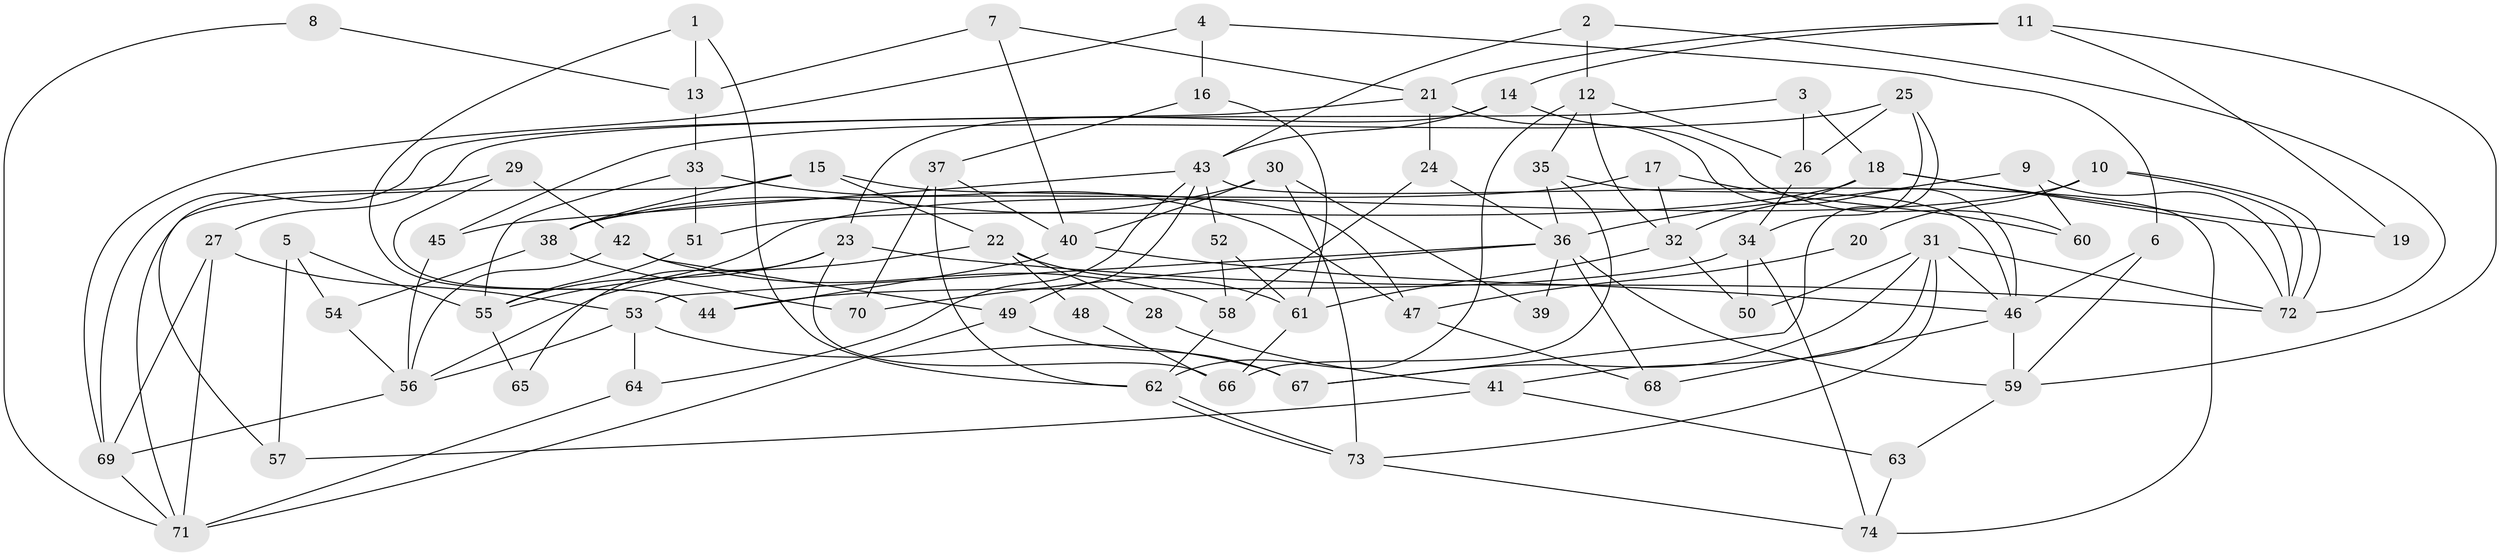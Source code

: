 // coarse degree distribution, {2: 0.16216216216216217, 4: 0.24324324324324326, 3: 0.24324324324324326, 5: 0.16216216216216217, 9: 0.02702702702702703, 11: 0.02702702702702703, 12: 0.05405405405405406, 6: 0.02702702702702703, 7: 0.02702702702702703, 8: 0.02702702702702703}
// Generated by graph-tools (version 1.1) at 2025/54/03/04/25 21:54:13]
// undirected, 74 vertices, 148 edges
graph export_dot {
graph [start="1"]
  node [color=gray90,style=filled];
  1;
  2;
  3;
  4;
  5;
  6;
  7;
  8;
  9;
  10;
  11;
  12;
  13;
  14;
  15;
  16;
  17;
  18;
  19;
  20;
  21;
  22;
  23;
  24;
  25;
  26;
  27;
  28;
  29;
  30;
  31;
  32;
  33;
  34;
  35;
  36;
  37;
  38;
  39;
  40;
  41;
  42;
  43;
  44;
  45;
  46;
  47;
  48;
  49;
  50;
  51;
  52;
  53;
  54;
  55;
  56;
  57;
  58;
  59;
  60;
  61;
  62;
  63;
  64;
  65;
  66;
  67;
  68;
  69;
  70;
  71;
  72;
  73;
  74;
  1 -- 13;
  1 -- 62;
  1 -- 44;
  2 -- 43;
  2 -- 72;
  2 -- 12;
  3 -- 26;
  3 -- 18;
  3 -- 27;
  4 -- 16;
  4 -- 69;
  4 -- 6;
  5 -- 54;
  5 -- 57;
  5 -- 55;
  6 -- 46;
  6 -- 59;
  7 -- 40;
  7 -- 21;
  7 -- 13;
  8 -- 71;
  8 -- 13;
  9 -- 36;
  9 -- 60;
  9 -- 72;
  10 -- 72;
  10 -- 72;
  10 -- 55;
  10 -- 20;
  11 -- 59;
  11 -- 21;
  11 -- 14;
  11 -- 19;
  12 -- 62;
  12 -- 26;
  12 -- 32;
  12 -- 35;
  13 -- 33;
  14 -- 43;
  14 -- 23;
  14 -- 60;
  15 -- 71;
  15 -- 47;
  15 -- 22;
  15 -- 38;
  16 -- 61;
  16 -- 37;
  17 -- 38;
  17 -- 32;
  17 -- 60;
  18 -- 72;
  18 -- 32;
  18 -- 19;
  18 -- 51;
  20 -- 47;
  21 -- 46;
  21 -- 69;
  21 -- 24;
  22 -- 56;
  22 -- 28;
  22 -- 48;
  22 -- 61;
  23 -- 72;
  23 -- 55;
  23 -- 65;
  23 -- 66;
  24 -- 36;
  24 -- 58;
  25 -- 34;
  25 -- 26;
  25 -- 45;
  25 -- 67;
  26 -- 34;
  27 -- 53;
  27 -- 69;
  27 -- 71;
  28 -- 41;
  29 -- 44;
  29 -- 42;
  29 -- 57;
  30 -- 38;
  30 -- 73;
  30 -- 39;
  30 -- 40;
  31 -- 67;
  31 -- 72;
  31 -- 41;
  31 -- 46;
  31 -- 50;
  31 -- 73;
  32 -- 61;
  32 -- 50;
  33 -- 55;
  33 -- 51;
  33 -- 47;
  34 -- 50;
  34 -- 74;
  34 -- 44;
  35 -- 46;
  35 -- 36;
  35 -- 66;
  36 -- 59;
  36 -- 39;
  36 -- 53;
  36 -- 68;
  36 -- 70;
  37 -- 40;
  37 -- 62;
  37 -- 70;
  38 -- 70;
  38 -- 54;
  40 -- 44;
  40 -- 46;
  41 -- 63;
  41 -- 57;
  42 -- 56;
  42 -- 49;
  42 -- 58;
  43 -- 52;
  43 -- 64;
  43 -- 45;
  43 -- 49;
  43 -- 74;
  45 -- 56;
  46 -- 59;
  46 -- 68;
  47 -- 68;
  48 -- 66;
  49 -- 71;
  49 -- 67;
  51 -- 55;
  52 -- 61;
  52 -- 58;
  53 -- 67;
  53 -- 56;
  53 -- 64;
  54 -- 56;
  55 -- 65;
  56 -- 69;
  58 -- 62;
  59 -- 63;
  61 -- 66;
  62 -- 73;
  62 -- 73;
  63 -- 74;
  64 -- 71;
  69 -- 71;
  73 -- 74;
}
